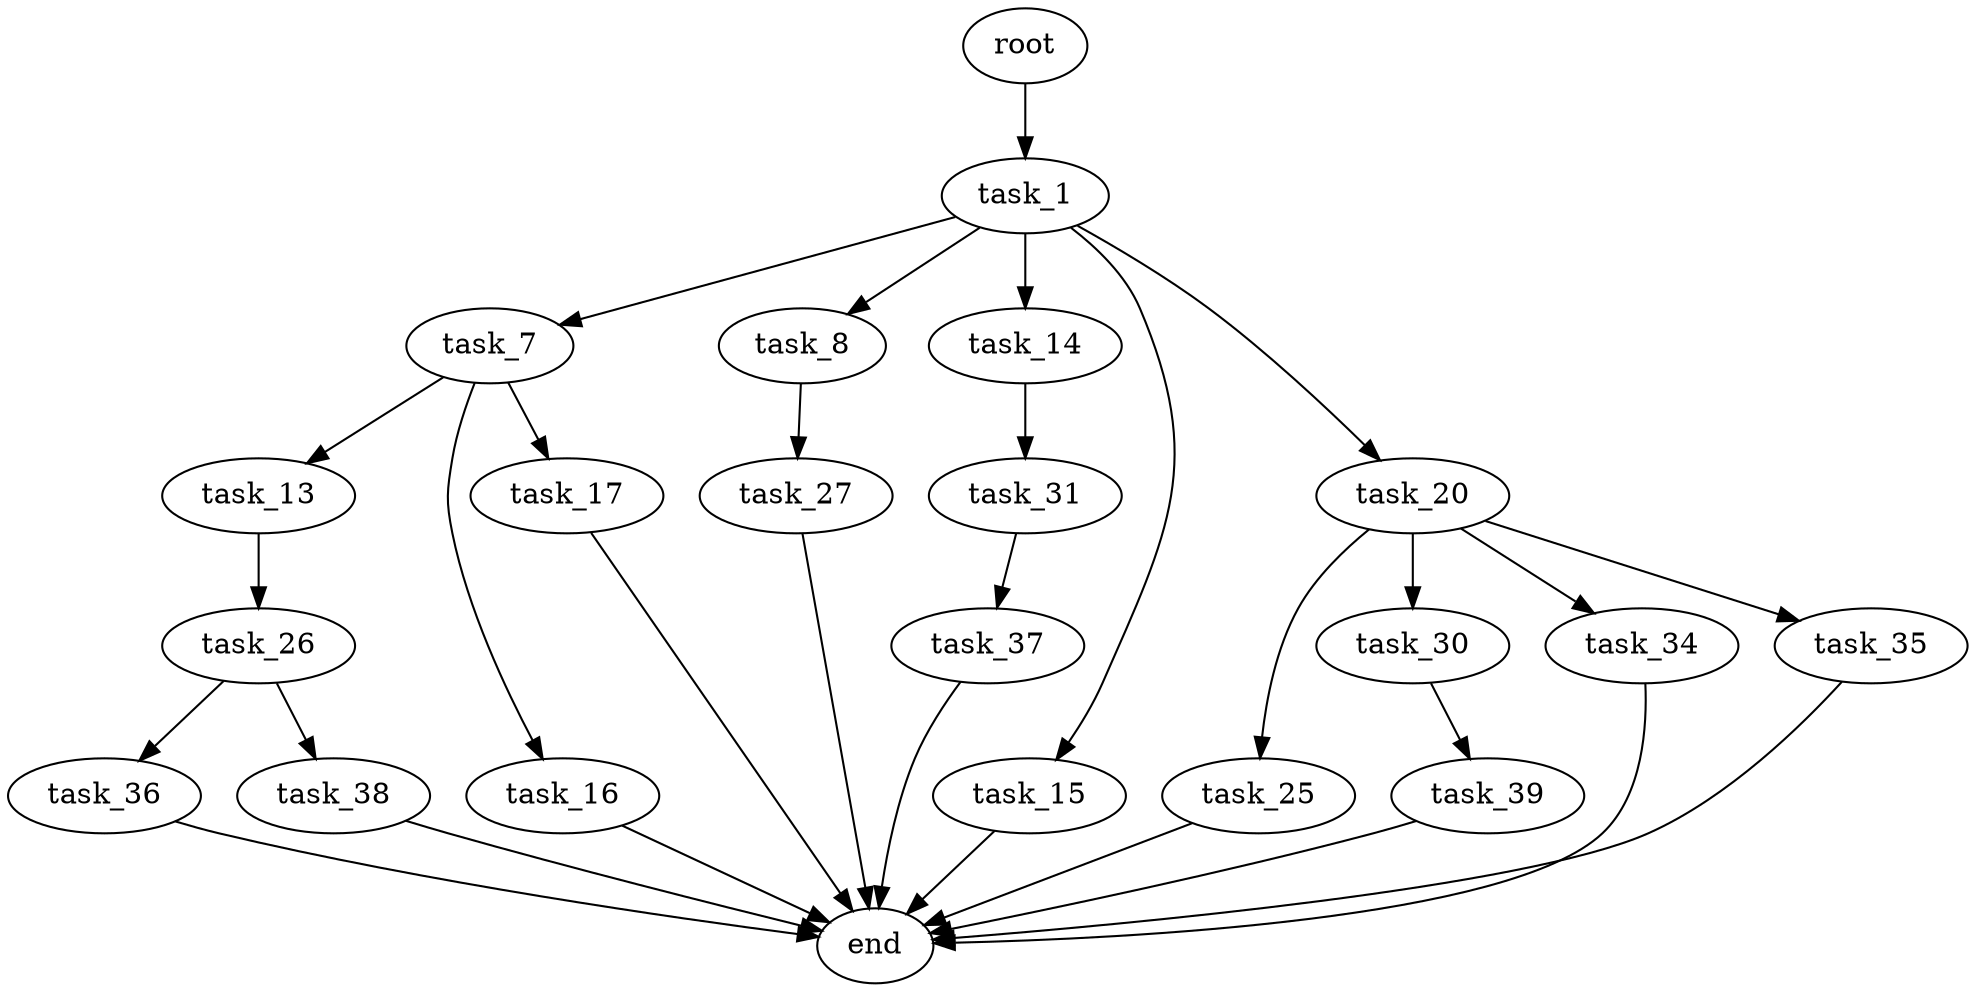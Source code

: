 digraph G {
  root [size="0.000000"];
  task_1 [size="3532280825.000000"];
  task_7 [size="378799324321.000000"];
  task_8 [size="28991029248.000000"];
  task_14 [size="1316383496.000000"];
  task_15 [size="5740947122.000000"];
  task_20 [size="368293445632.000000"];
  task_13 [size="41533142356.000000"];
  task_16 [size="34993343371.000000"];
  task_17 [size="368293445632.000000"];
  task_27 [size="549755813888.000000"];
  task_26 [size="782757789696.000000"];
  task_31 [size="8589934592.000000"];
  end [size="0.000000"];
  task_25 [size="38642865478.000000"];
  task_30 [size="23574253938.000000"];
  task_34 [size="8589934592.000000"];
  task_35 [size="315231867236.000000"];
  task_36 [size="314427778496.000000"];
  task_38 [size="13540578806.000000"];
  task_39 [size="134217728000.000000"];
  task_37 [size="20382417906.000000"];

  root -> task_1 [size="1.000000"];
  task_1 -> task_7 [size="75497472.000000"];
  task_1 -> task_8 [size="75497472.000000"];
  task_1 -> task_14 [size="75497472.000000"];
  task_1 -> task_15 [size="75497472.000000"];
  task_1 -> task_20 [size="75497472.000000"];
  task_7 -> task_13 [size="411041792.000000"];
  task_7 -> task_16 [size="411041792.000000"];
  task_7 -> task_17 [size="411041792.000000"];
  task_8 -> task_27 [size="75497472.000000"];
  task_14 -> task_31 [size="134217728.000000"];
  task_15 -> end [size="1.000000"];
  task_20 -> task_25 [size="411041792.000000"];
  task_20 -> task_30 [size="411041792.000000"];
  task_20 -> task_34 [size="411041792.000000"];
  task_20 -> task_35 [size="411041792.000000"];
  task_13 -> task_26 [size="838860800.000000"];
  task_16 -> end [size="1.000000"];
  task_17 -> end [size="1.000000"];
  task_27 -> end [size="1.000000"];
  task_26 -> task_36 [size="679477248.000000"];
  task_26 -> task_38 [size="679477248.000000"];
  task_31 -> task_37 [size="33554432.000000"];
  task_25 -> end [size="1.000000"];
  task_30 -> task_39 [size="536870912.000000"];
  task_34 -> end [size="1.000000"];
  task_35 -> end [size="1.000000"];
  task_36 -> end [size="1.000000"];
  task_38 -> end [size="1.000000"];
  task_39 -> end [size="1.000000"];
  task_37 -> end [size="1.000000"];
}
